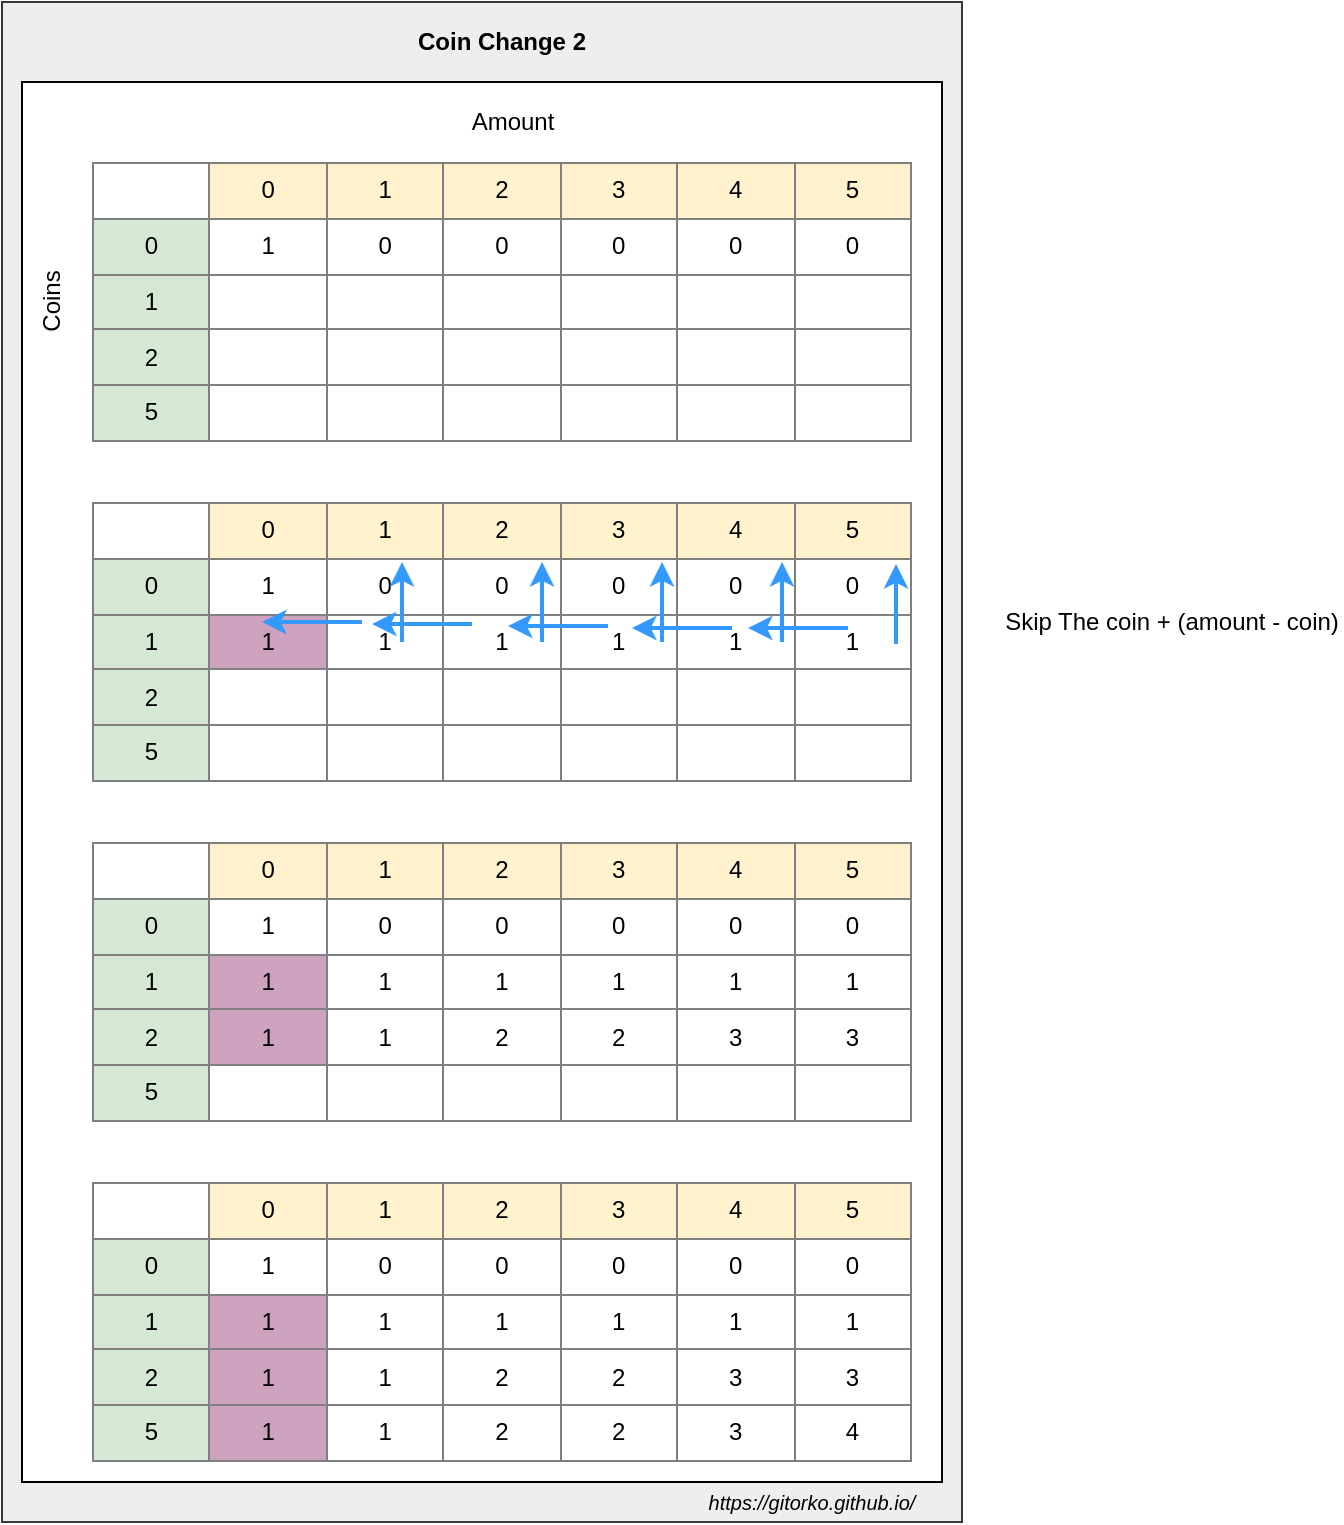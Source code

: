 <mxfile version="12.6.5" type="device"><diagram id="_6Gp9sqvUtLYcFhUOLcg" name="Page-1"><mxGraphModel dx="2106" dy="852" grid="1" gridSize="10" guides="1" tooltips="1" connect="1" arrows="1" fold="1" page="1" pageScale="1" pageWidth="500" pageHeight="1200" math="0" shadow="0"><root><mxCell id="0"/><mxCell id="1" parent="0"/><mxCell id="xeENqg_P4GaR_HJq5icX-21" value="" style="rounded=0;whiteSpace=wrap;html=1;fillColor=#eeeeee;strokeColor=#36393d;" parent="1" vertex="1"><mxGeometry x="-980" y="40" width="480" height="760" as="geometry"/></mxCell><mxCell id="xeENqg_P4GaR_HJq5icX-20" value="" style="rounded=0;whiteSpace=wrap;html=1;" parent="1" vertex="1"><mxGeometry x="-970" y="80" width="460" height="700" as="geometry"/></mxCell><mxCell id="xeENqg_P4GaR_HJq5icX-1" value="&lt;table border=&quot;1&quot; width=&quot;100%&quot; style=&quot;width: 100% ; height: 100% ; border-collapse: collapse&quot;&gt;&lt;tbody&gt;&lt;tr&gt;&lt;td&gt;&lt;br&gt;&lt;/td&gt;&lt;td align=&quot;center&quot; style=&quot;background-color: rgb(255 , 242 , 204)&quot;&gt;0&lt;/td&gt;&lt;td align=&quot;center&quot; style=&quot;background-color: rgb(255 , 242 , 204)&quot;&gt;1&lt;/td&gt;&lt;td align=&quot;center&quot; style=&quot;background-color: rgb(255 , 242 , 204)&quot;&gt;2&lt;/td&gt;&lt;td style=&quot;text-align: center ; background-color: rgb(255 , 242 , 204)&quot;&gt;3&lt;/td&gt;&lt;td style=&quot;text-align: center ; background-color: rgb(255 , 242 , 204)&quot;&gt;4&lt;/td&gt;&lt;td style=&quot;text-align: center ; background-color: rgb(255 , 242 , 204)&quot;&gt;5&lt;/td&gt;&lt;/tr&gt;&lt;tr&gt;&lt;td style=&quot;text-align: center ; background-color: rgb(213 , 232 , 212)&quot;&gt;0&lt;/td&gt;&lt;td style=&quot;text-align: center&quot;&gt;1&lt;/td&gt;&lt;td style=&quot;text-align: center&quot;&gt;0&lt;/td&gt;&lt;td style=&quot;text-align: center&quot;&gt;0&lt;/td&gt;&lt;td style=&quot;text-align: center&quot;&gt;0&lt;/td&gt;&lt;td style=&quot;text-align: center&quot;&gt;0&lt;/td&gt;&lt;td style=&quot;text-align: center&quot;&gt;0&lt;/td&gt;&lt;/tr&gt;&lt;tr&gt;&lt;td style=&quot;text-align: center ; background-color: rgb(213 , 232 , 212)&quot;&gt;1&lt;/td&gt;&lt;td align=&quot;center&quot;&gt;&lt;br&gt;&lt;/td&gt;&lt;td align=&quot;center&quot;&gt;&lt;br&gt;&lt;/td&gt;&lt;td align=&quot;center&quot;&gt;&lt;br&gt;&lt;/td&gt;&lt;td style=&quot;text-align: center&quot;&gt;&lt;br&gt;&lt;/td&gt;&lt;td style=&quot;text-align: center&quot;&gt;&lt;br&gt;&lt;/td&gt;&lt;td style=&quot;text-align: center&quot;&gt;&lt;br&gt;&lt;/td&gt;&lt;/tr&gt;&lt;tr&gt;&lt;td style=&quot;text-align: center ; background-color: rgb(213 , 232 , 212)&quot;&gt;2&lt;/td&gt;&lt;td align=&quot;center&quot;&gt;&lt;br&gt;&lt;/td&gt;&lt;td align=&quot;center&quot;&gt;&lt;br&gt;&lt;/td&gt;&lt;td align=&quot;center&quot;&gt;&lt;br&gt;&lt;/td&gt;&lt;td style=&quot;text-align: center&quot;&gt;&lt;br&gt;&lt;/td&gt;&lt;td style=&quot;text-align: center&quot;&gt;&lt;br&gt;&lt;/td&gt;&lt;td style=&quot;text-align: center&quot;&gt;&lt;br&gt;&lt;/td&gt;&lt;/tr&gt;&lt;tr&gt;&lt;td style=&quot;text-align: center ; background-color: rgb(213 , 232 , 212)&quot;&gt;5&lt;/td&gt;&lt;td style=&quot;text-align: center&quot;&gt;&lt;br&gt;&lt;/td&gt;&lt;td style=&quot;text-align: center&quot;&gt;&lt;br&gt;&lt;/td&gt;&lt;td style=&quot;text-align: center&quot;&gt;&lt;br&gt;&lt;/td&gt;&lt;td style=&quot;text-align: center&quot;&gt;&lt;br&gt;&lt;/td&gt;&lt;td style=&quot;text-align: center&quot;&gt;&lt;br&gt;&lt;/td&gt;&lt;td style=&quot;text-align: center&quot;&gt;&lt;br&gt;&lt;/td&gt;&lt;/tr&gt;&lt;/tbody&gt;&lt;/table&gt;" style="text;html=1;strokeColor=none;fillColor=none;overflow=fill;" parent="1" vertex="1"><mxGeometry x="-935" y="120" width="410" height="140" as="geometry"/></mxCell><mxCell id="xeENqg_P4GaR_HJq5icX-4" value="&lt;table border=&quot;1&quot; width=&quot;100%&quot; style=&quot;width: 100% ; height: 100% ; border-collapse: collapse&quot;&gt;&lt;tbody&gt;&lt;tr&gt;&lt;td&gt;&lt;br&gt;&lt;/td&gt;&lt;td align=&quot;center&quot; style=&quot;background-color: rgb(255 , 242 , 204)&quot;&gt;0&lt;/td&gt;&lt;td align=&quot;center&quot; style=&quot;background-color: rgb(255 , 242 , 204)&quot;&gt;1&lt;/td&gt;&lt;td align=&quot;center&quot; style=&quot;background-color: rgb(255 , 242 , 204)&quot;&gt;2&lt;/td&gt;&lt;td style=&quot;text-align: center ; background-color: rgb(255 , 242 , 204)&quot;&gt;3&lt;/td&gt;&lt;td style=&quot;text-align: center ; background-color: rgb(255 , 242 , 204)&quot;&gt;4&lt;/td&gt;&lt;td style=&quot;text-align: center ; background-color: rgb(255 , 242 , 204)&quot;&gt;5&lt;/td&gt;&lt;/tr&gt;&lt;tr&gt;&lt;td style=&quot;text-align: center ; background-color: rgb(213 , 232 , 212)&quot;&gt;0&lt;/td&gt;&lt;td style=&quot;text-align: center&quot;&gt;1&lt;/td&gt;&lt;td style=&quot;text-align: center&quot;&gt;0&lt;/td&gt;&lt;td style=&quot;text-align: center&quot;&gt;0&lt;/td&gt;&lt;td style=&quot;text-align: center&quot;&gt;0&lt;/td&gt;&lt;td style=&quot;text-align: center&quot;&gt;0&lt;/td&gt;&lt;td style=&quot;text-align: center&quot;&gt;0&lt;/td&gt;&lt;/tr&gt;&lt;tr&gt;&lt;td style=&quot;text-align: center ; background-color: rgb(213 , 232 , 212)&quot;&gt;1&lt;/td&gt;&lt;td align=&quot;center&quot; style=&quot;background-color: rgb(205 , 162 , 190)&quot;&gt;1&lt;/td&gt;&lt;td align=&quot;center&quot;&gt;1&lt;/td&gt;&lt;td align=&quot;center&quot;&gt;1&lt;/td&gt;&lt;td style=&quot;text-align: center&quot;&gt;1&lt;/td&gt;&lt;td style=&quot;text-align: center&quot;&gt;1&lt;/td&gt;&lt;td style=&quot;text-align: center&quot;&gt;1&lt;/td&gt;&lt;/tr&gt;&lt;tr&gt;&lt;td style=&quot;text-align: center ; background-color: rgb(213 , 232 , 212)&quot;&gt;2&lt;/td&gt;&lt;td align=&quot;center&quot;&gt;&lt;br&gt;&lt;/td&gt;&lt;td align=&quot;center&quot;&gt;&lt;br&gt;&lt;/td&gt;&lt;td align=&quot;center&quot;&gt;&lt;br&gt;&lt;/td&gt;&lt;td style=&quot;text-align: center&quot;&gt;&lt;br&gt;&lt;/td&gt;&lt;td style=&quot;text-align: center&quot;&gt;&lt;br&gt;&lt;/td&gt;&lt;td style=&quot;text-align: center&quot;&gt;&lt;br&gt;&lt;/td&gt;&lt;/tr&gt;&lt;tr&gt;&lt;td style=&quot;text-align: center ; background-color: rgb(213 , 232 , 212)&quot;&gt;5&lt;/td&gt;&lt;td style=&quot;text-align: center&quot;&gt;&lt;br&gt;&lt;/td&gt;&lt;td style=&quot;text-align: center&quot;&gt;&lt;br&gt;&lt;/td&gt;&lt;td style=&quot;text-align: center&quot;&gt;&lt;br&gt;&lt;/td&gt;&lt;td style=&quot;text-align: center&quot;&gt;&lt;br&gt;&lt;/td&gt;&lt;td style=&quot;text-align: center&quot;&gt;&lt;br&gt;&lt;/td&gt;&lt;td style=&quot;text-align: center&quot;&gt;&lt;br&gt;&lt;/td&gt;&lt;/tr&gt;&lt;/tbody&gt;&lt;/table&gt;" style="text;html=1;strokeColor=none;fillColor=none;overflow=fill;" parent="1" vertex="1"><mxGeometry x="-935" y="290" width="410" height="140" as="geometry"/></mxCell><mxCell id="xeENqg_P4GaR_HJq5icX-5" value="&lt;table border=&quot;1&quot; width=&quot;100%&quot; style=&quot;width: 100% ; height: 100% ; border-collapse: collapse&quot;&gt;&lt;tbody&gt;&lt;tr&gt;&lt;td&gt;&lt;br&gt;&lt;/td&gt;&lt;td align=&quot;center&quot; style=&quot;background-color: rgb(255 , 242 , 204)&quot;&gt;0&lt;/td&gt;&lt;td align=&quot;center&quot; style=&quot;background-color: rgb(255 , 242 , 204)&quot;&gt;1&lt;/td&gt;&lt;td align=&quot;center&quot; style=&quot;background-color: rgb(255 , 242 , 204)&quot;&gt;2&lt;/td&gt;&lt;td style=&quot;text-align: center ; background-color: rgb(255 , 242 , 204)&quot;&gt;3&lt;/td&gt;&lt;td style=&quot;text-align: center ; background-color: rgb(255 , 242 , 204)&quot;&gt;4&lt;/td&gt;&lt;td style=&quot;text-align: center ; background-color: rgb(255 , 242 , 204)&quot;&gt;5&lt;/td&gt;&lt;/tr&gt;&lt;tr&gt;&lt;td style=&quot;text-align: center ; background-color: rgb(213 , 232 , 212)&quot;&gt;0&lt;/td&gt;&lt;td style=&quot;text-align: center&quot;&gt;1&lt;/td&gt;&lt;td style=&quot;text-align: center&quot;&gt;0&lt;/td&gt;&lt;td style=&quot;text-align: center&quot;&gt;0&lt;/td&gt;&lt;td style=&quot;text-align: center&quot;&gt;0&lt;/td&gt;&lt;td style=&quot;text-align: center&quot;&gt;0&lt;/td&gt;&lt;td style=&quot;text-align: center&quot;&gt;0&lt;/td&gt;&lt;/tr&gt;&lt;tr&gt;&lt;td style=&quot;text-align: center ; background-color: rgb(213 , 232 , 212)&quot;&gt;1&lt;/td&gt;&lt;td align=&quot;center&quot; style=&quot;background-color: rgb(205 , 162 , 190)&quot;&gt;1&lt;/td&gt;&lt;td align=&quot;center&quot;&gt;1&lt;/td&gt;&lt;td align=&quot;center&quot;&gt;1&lt;/td&gt;&lt;td style=&quot;text-align: center&quot;&gt;1&lt;/td&gt;&lt;td style=&quot;text-align: center&quot;&gt;1&lt;/td&gt;&lt;td style=&quot;text-align: center&quot;&gt;1&lt;/td&gt;&lt;/tr&gt;&lt;tr&gt;&lt;td style=&quot;text-align: center ; background-color: rgb(213 , 232 , 212)&quot;&gt;2&lt;/td&gt;&lt;td align=&quot;center&quot; style=&quot;background-color: rgb(205 , 162 , 190)&quot;&gt;1&lt;/td&gt;&lt;td align=&quot;center&quot;&gt;1&lt;/td&gt;&lt;td align=&quot;center&quot;&gt;2&lt;/td&gt;&lt;td style=&quot;text-align: center&quot;&gt;2&lt;/td&gt;&lt;td style=&quot;text-align: center&quot;&gt;3&lt;/td&gt;&lt;td style=&quot;text-align: center&quot;&gt;3&lt;/td&gt;&lt;/tr&gt;&lt;tr&gt;&lt;td style=&quot;text-align: center ; background-color: rgb(213 , 232 , 212)&quot;&gt;5&lt;/td&gt;&lt;td style=&quot;text-align: center&quot;&gt;&lt;br&gt;&lt;/td&gt;&lt;td style=&quot;text-align: center&quot;&gt;&lt;br&gt;&lt;/td&gt;&lt;td style=&quot;text-align: center&quot;&gt;&lt;br&gt;&lt;/td&gt;&lt;td style=&quot;text-align: center&quot;&gt;&lt;br&gt;&lt;/td&gt;&lt;td style=&quot;text-align: center&quot;&gt;&lt;br&gt;&lt;/td&gt;&lt;td style=&quot;text-align: center&quot;&gt;&lt;br&gt;&lt;/td&gt;&lt;/tr&gt;&lt;/tbody&gt;&lt;/table&gt;" style="text;html=1;strokeColor=none;fillColor=none;overflow=fill;" parent="1" vertex="1"><mxGeometry x="-935" y="459.57" width="410" height="140" as="geometry"/></mxCell><mxCell id="xeENqg_P4GaR_HJq5icX-6" value="&lt;table border=&quot;1&quot; width=&quot;100%&quot; style=&quot;width: 100% ; height: 100% ; border-collapse: collapse&quot;&gt;&lt;tbody&gt;&lt;tr&gt;&lt;td&gt;&lt;br&gt;&lt;/td&gt;&lt;td align=&quot;center&quot; style=&quot;background-color: rgb(255 , 242 , 204)&quot;&gt;0&lt;/td&gt;&lt;td align=&quot;center&quot; style=&quot;background-color: rgb(255 , 242 , 204)&quot;&gt;1&lt;/td&gt;&lt;td align=&quot;center&quot; style=&quot;background-color: rgb(255 , 242 , 204)&quot;&gt;2&lt;/td&gt;&lt;td style=&quot;text-align: center ; background-color: rgb(255 , 242 , 204)&quot;&gt;3&lt;/td&gt;&lt;td style=&quot;text-align: center ; background-color: rgb(255 , 242 , 204)&quot;&gt;4&lt;/td&gt;&lt;td style=&quot;text-align: center ; background-color: rgb(255 , 242 , 204)&quot;&gt;5&lt;/td&gt;&lt;/tr&gt;&lt;tr&gt;&lt;td style=&quot;text-align: center ; background-color: rgb(213 , 232 , 212)&quot;&gt;0&lt;/td&gt;&lt;td style=&quot;text-align: center&quot;&gt;1&lt;/td&gt;&lt;td style=&quot;text-align: center&quot;&gt;0&lt;/td&gt;&lt;td style=&quot;text-align: center&quot;&gt;0&lt;/td&gt;&lt;td style=&quot;text-align: center&quot;&gt;0&lt;/td&gt;&lt;td style=&quot;text-align: center&quot;&gt;0&lt;/td&gt;&lt;td style=&quot;text-align: center&quot;&gt;0&lt;/td&gt;&lt;/tr&gt;&lt;tr&gt;&lt;td style=&quot;text-align: center ; background-color: rgb(213 , 232 , 212)&quot;&gt;1&lt;/td&gt;&lt;td align=&quot;center&quot; style=&quot;background-color: rgb(205 , 162 , 190)&quot;&gt;1&lt;/td&gt;&lt;td align=&quot;center&quot;&gt;1&lt;/td&gt;&lt;td align=&quot;center&quot;&gt;1&lt;/td&gt;&lt;td style=&quot;text-align: center&quot;&gt;1&lt;/td&gt;&lt;td style=&quot;text-align: center&quot;&gt;1&lt;/td&gt;&lt;td style=&quot;text-align: center&quot;&gt;1&lt;/td&gt;&lt;/tr&gt;&lt;tr&gt;&lt;td style=&quot;text-align: center ; background-color: rgb(213 , 232 , 212)&quot;&gt;2&lt;/td&gt;&lt;td align=&quot;center&quot; style=&quot;background-color: rgb(205 , 162 , 190)&quot;&gt;1&lt;/td&gt;&lt;td align=&quot;center&quot;&gt;1&lt;/td&gt;&lt;td align=&quot;center&quot;&gt;2&lt;/td&gt;&lt;td style=&quot;text-align: center&quot;&gt;2&lt;/td&gt;&lt;td style=&quot;text-align: center&quot;&gt;3&lt;/td&gt;&lt;td style=&quot;text-align: center&quot;&gt;3&lt;/td&gt;&lt;/tr&gt;&lt;tr&gt;&lt;td style=&quot;text-align: center ; background-color: rgb(213 , 232 , 212)&quot;&gt;5&lt;/td&gt;&lt;td style=&quot;text-align: center ; background-color: rgb(205 , 162 , 190)&quot;&gt;1&lt;/td&gt;&lt;td style=&quot;text-align: center&quot;&gt;1&lt;/td&gt;&lt;td style=&quot;text-align: center&quot;&gt;2&lt;/td&gt;&lt;td style=&quot;text-align: center&quot;&gt;2&lt;/td&gt;&lt;td style=&quot;text-align: center&quot;&gt;3&lt;/td&gt;&lt;td style=&quot;text-align: center&quot;&gt;4&lt;/td&gt;&lt;/tr&gt;&lt;/tbody&gt;&lt;/table&gt;" style="text;html=1;strokeColor=none;fillColor=none;overflow=fill;" parent="1" vertex="1"><mxGeometry x="-935" y="630" width="410" height="140" as="geometry"/></mxCell><mxCell id="xeENqg_P4GaR_HJq5icX-7" value="Amount" style="text;html=1;align=center;verticalAlign=middle;resizable=0;points=[];autosize=1;" parent="1" vertex="1"><mxGeometry x="-755" y="90" width="60" height="20" as="geometry"/></mxCell><mxCell id="xeENqg_P4GaR_HJq5icX-8" value="Coins" style="text;html=1;align=center;verticalAlign=middle;resizable=0;points=[];autosize=1;rotation=-90;" parent="1" vertex="1"><mxGeometry x="-980" y="180" width="50" height="20" as="geometry"/></mxCell><mxCell id="xeENqg_P4GaR_HJq5icX-24" value="Coin Change 2" style="text;html=1;strokeColor=none;fillColor=none;align=center;verticalAlign=middle;whiteSpace=wrap;rounded=0;fontStyle=1" parent="1" vertex="1"><mxGeometry x="-795" y="50" width="130" height="20" as="geometry"/></mxCell><mxCell id="xeENqg_P4GaR_HJq5icX-25" value="&lt;i&gt;&lt;font style=&quot;font-size: 10px&quot;&gt;https://gitorko.github.io/&lt;/font&gt;&lt;/i&gt;" style="text;html=1;strokeColor=none;fillColor=none;align=center;verticalAlign=middle;whiteSpace=wrap;rounded=0;" parent="1" vertex="1"><mxGeometry x="-640" y="780" width="130" height="20" as="geometry"/></mxCell><mxCell id="Yeb8fiubdiTOpaa-gdyB-1" value="" style="endArrow=classic;html=1;strokeColor=#3399FF;strokeWidth=2;" edge="1" parent="1"><mxGeometry width="50" height="50" relative="1" as="geometry"><mxPoint x="-800" y="350" as="sourcePoint"/><mxPoint x="-850" y="350" as="targetPoint"/></mxGeometry></mxCell><mxCell id="Yeb8fiubdiTOpaa-gdyB-2" value="" style="endArrow=classic;html=1;strokeColor=#3399FF;strokeWidth=2;" edge="1" parent="1"><mxGeometry width="50" height="50" relative="1" as="geometry"><mxPoint x="-780" y="360" as="sourcePoint"/><mxPoint x="-780" y="320" as="targetPoint"/></mxGeometry></mxCell><mxCell id="Yeb8fiubdiTOpaa-gdyB-9" value="" style="endArrow=classic;html=1;strokeColor=#3399FF;strokeWidth=2;" edge="1" parent="1"><mxGeometry width="50" height="50" relative="1" as="geometry"><mxPoint x="-710" y="360" as="sourcePoint"/><mxPoint x="-710" y="320" as="targetPoint"/></mxGeometry></mxCell><mxCell id="Yeb8fiubdiTOpaa-gdyB-10" value="" style="endArrow=classic;html=1;strokeColor=#3399FF;strokeWidth=2;" edge="1" parent="1"><mxGeometry width="50" height="50" relative="1" as="geometry"><mxPoint x="-650" y="360" as="sourcePoint"/><mxPoint x="-650" y="320" as="targetPoint"/></mxGeometry></mxCell><mxCell id="Yeb8fiubdiTOpaa-gdyB-11" value="" style="endArrow=classic;html=1;strokeColor=#3399FF;strokeWidth=2;" edge="1" parent="1"><mxGeometry width="50" height="50" relative="1" as="geometry"><mxPoint x="-590" y="360" as="sourcePoint"/><mxPoint x="-590" y="320" as="targetPoint"/></mxGeometry></mxCell><mxCell id="Yeb8fiubdiTOpaa-gdyB-12" value="" style="endArrow=classic;html=1;strokeColor=#3399FF;strokeWidth=2;" edge="1" parent="1"><mxGeometry width="50" height="50" relative="1" as="geometry"><mxPoint x="-533" y="361" as="sourcePoint"/><mxPoint x="-533" y="321" as="targetPoint"/></mxGeometry></mxCell><mxCell id="Yeb8fiubdiTOpaa-gdyB-13" value="" style="endArrow=classic;html=1;strokeColor=#3399FF;strokeWidth=2;" edge="1" parent="1"><mxGeometry width="50" height="50" relative="1" as="geometry"><mxPoint x="-745" y="351" as="sourcePoint"/><mxPoint x="-795" y="351" as="targetPoint"/></mxGeometry></mxCell><mxCell id="Yeb8fiubdiTOpaa-gdyB-14" value="" style="endArrow=classic;html=1;strokeColor=#3399FF;strokeWidth=2;" edge="1" parent="1"><mxGeometry width="50" height="50" relative="1" as="geometry"><mxPoint x="-677" y="352" as="sourcePoint"/><mxPoint x="-727" y="352" as="targetPoint"/></mxGeometry></mxCell><mxCell id="Yeb8fiubdiTOpaa-gdyB-15" value="" style="endArrow=classic;html=1;strokeColor=#3399FF;strokeWidth=2;" edge="1" parent="1"><mxGeometry width="50" height="50" relative="1" as="geometry"><mxPoint x="-615" y="353" as="sourcePoint"/><mxPoint x="-665" y="353" as="targetPoint"/></mxGeometry></mxCell><mxCell id="Yeb8fiubdiTOpaa-gdyB-16" value="" style="endArrow=classic;html=1;strokeColor=#3399FF;strokeWidth=2;" edge="1" parent="1"><mxGeometry width="50" height="50" relative="1" as="geometry"><mxPoint x="-557" y="353" as="sourcePoint"/><mxPoint x="-607" y="353" as="targetPoint"/></mxGeometry></mxCell><mxCell id="Yeb8fiubdiTOpaa-gdyB-17" value="Skip The coin + (amount - coin)" style="text;html=1;strokeColor=none;fillColor=none;align=center;verticalAlign=middle;whiteSpace=wrap;rounded=0;" vertex="1" parent="1"><mxGeometry x="-480" y="340" width="170" height="20" as="geometry"/></mxCell></root></mxGraphModel></diagram></mxfile>